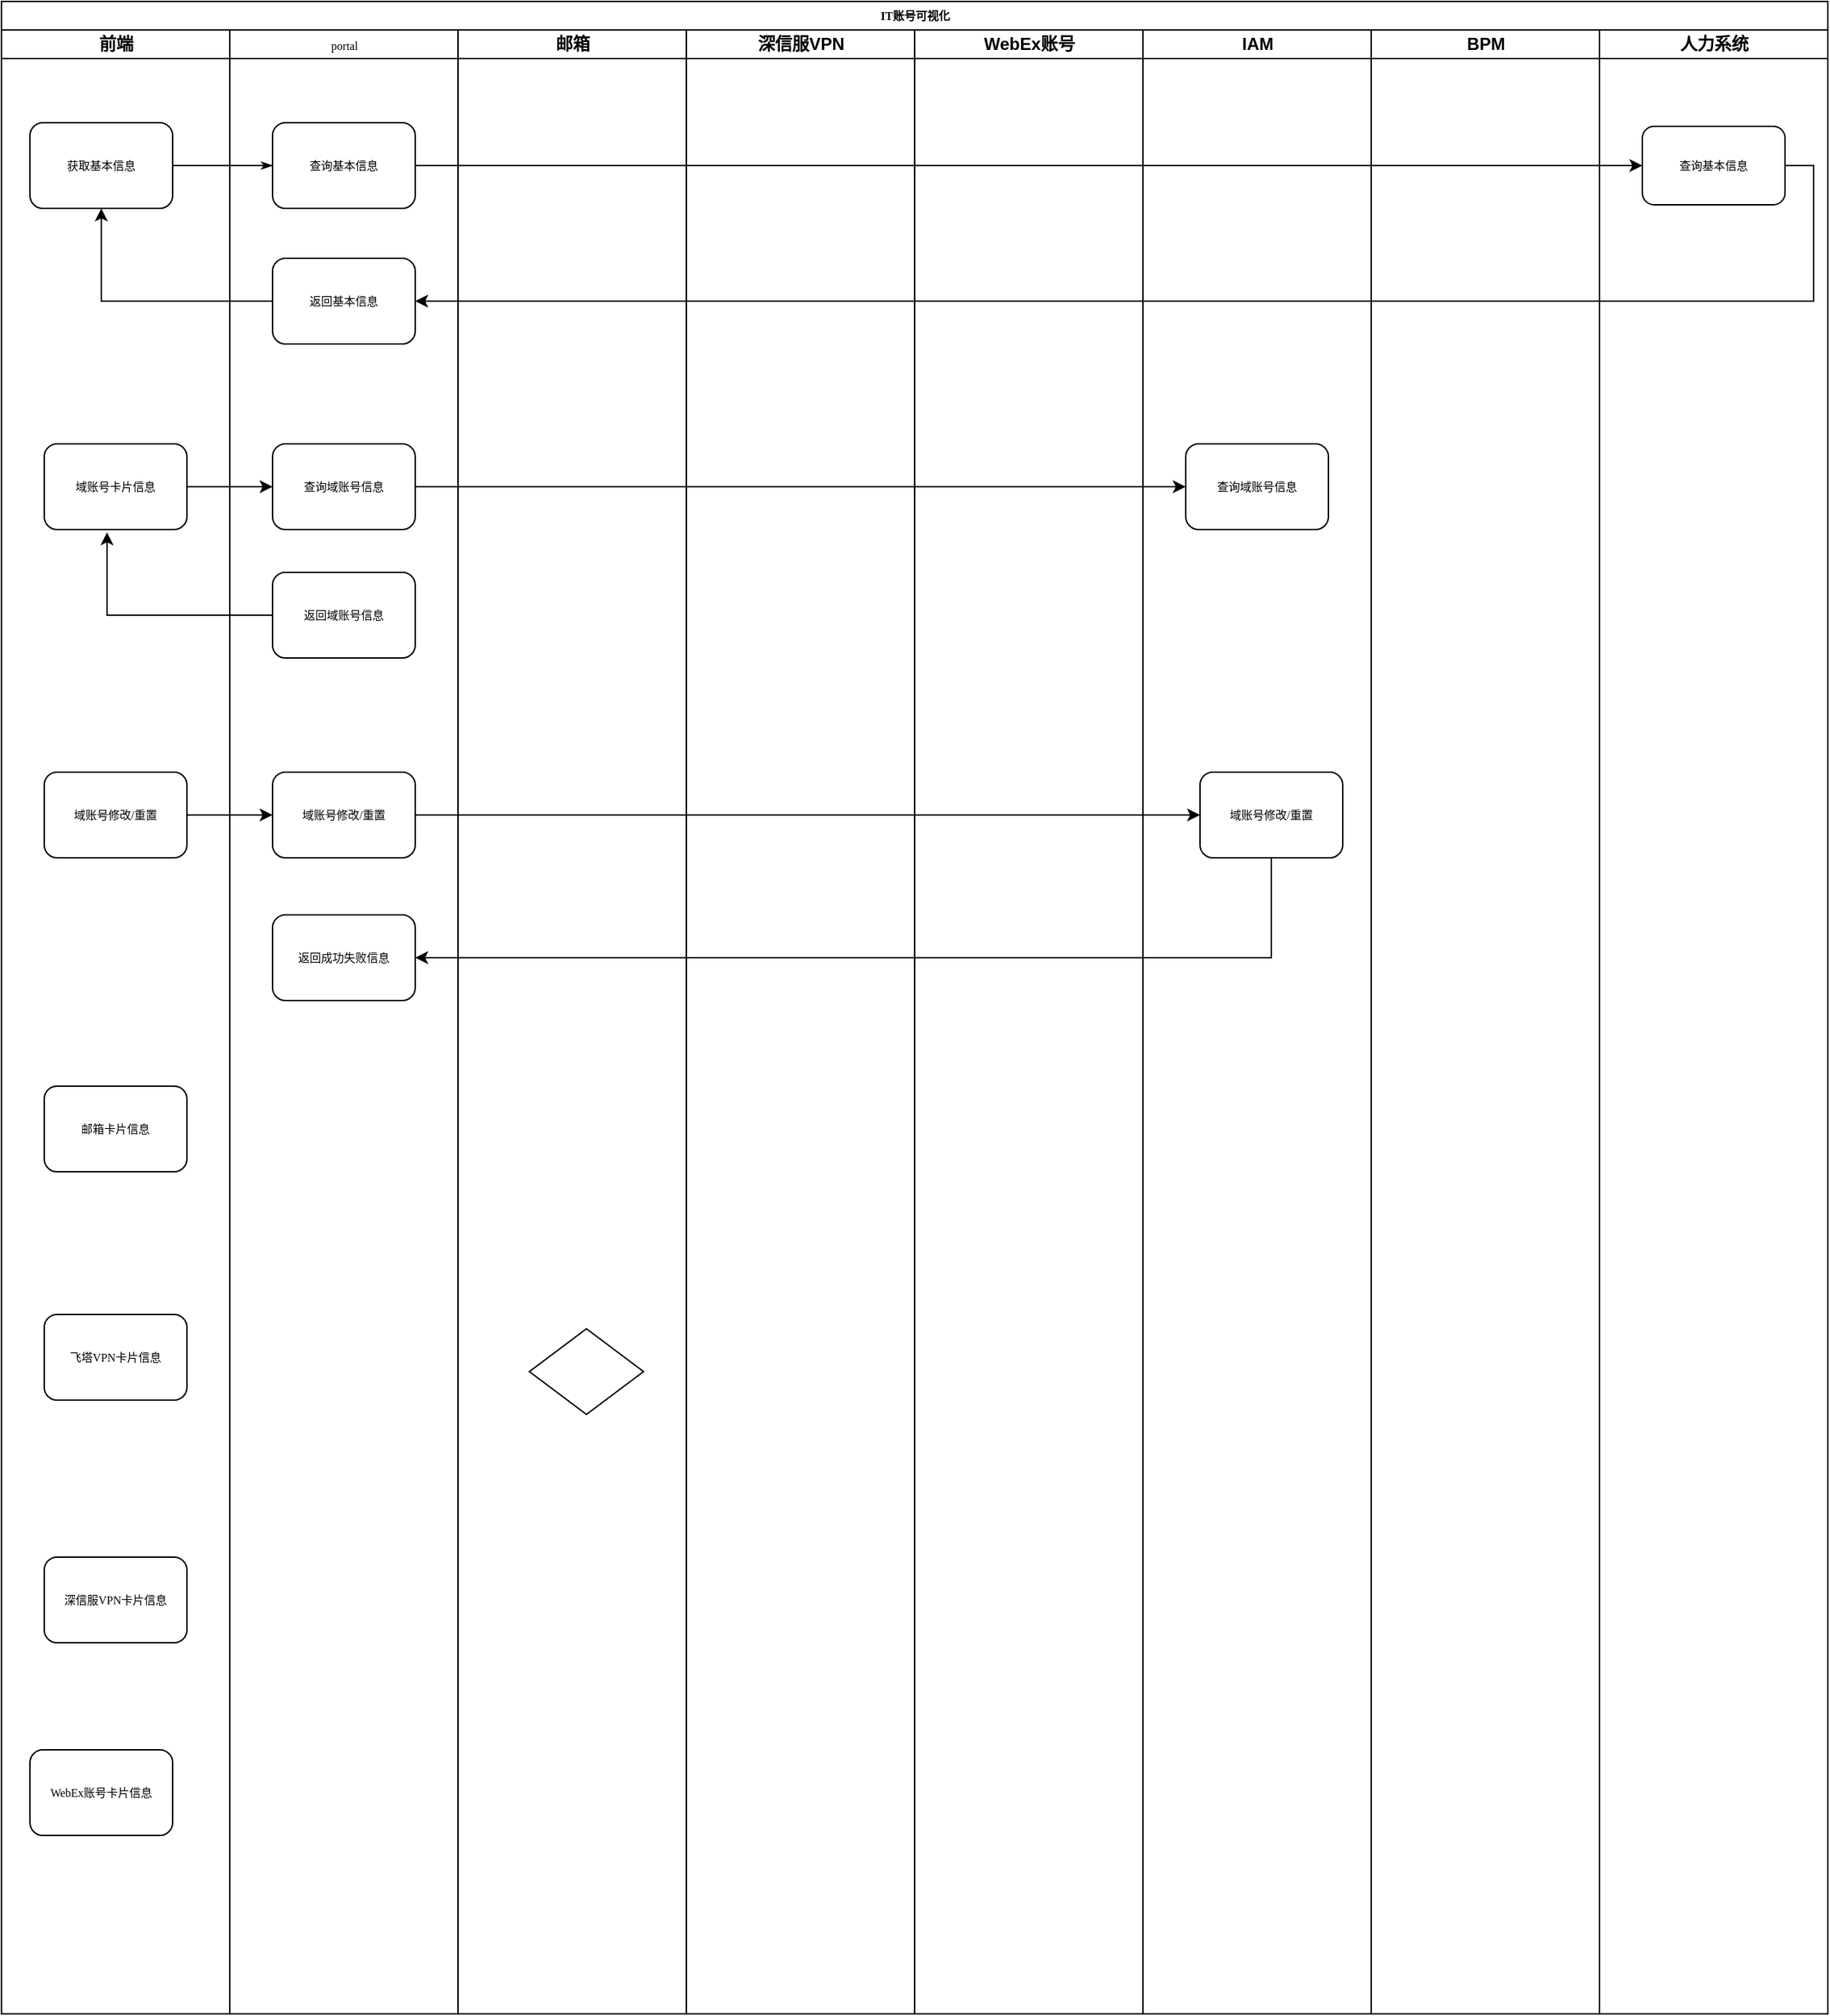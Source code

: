 <mxfile version="15.2.9" type="github">
  <diagram name="Page-1" id="74e2e168-ea6b-b213-b513-2b3c1d86103e">
    <mxGraphModel dx="2066" dy="1129" grid="1" gridSize="10" guides="1" tooltips="1" connect="1" arrows="1" fold="1" page="1" pageScale="1" pageWidth="1100" pageHeight="850" background="none" math="0" shadow="0">
      <root>
        <mxCell id="0" />
        <mxCell id="1" parent="0" />
        <mxCell id="77e6c97f196da883-1" value="IT账号可视化" style="swimlane;html=1;childLayout=stackLayout;startSize=20;rounded=0;shadow=0;labelBackgroundColor=none;strokeWidth=1;fontFamily=Verdana;fontSize=8;align=center;" parent="1" vertex="1">
          <mxGeometry x="370" y="50" width="1280" height="1410" as="geometry" />
        </mxCell>
        <mxCell id="77e6c97f196da883-26" style="edgeStyle=orthogonalEdgeStyle;rounded=1;html=1;labelBackgroundColor=none;startArrow=none;startFill=0;startSize=5;endArrow=classicThin;endFill=1;endSize=5;jettySize=auto;orthogonalLoop=1;strokeWidth=1;fontFamily=Verdana;fontSize=8" parent="77e6c97f196da883-1" source="77e6c97f196da883-8" target="77e6c97f196da883-11" edge="1">
          <mxGeometry relative="1" as="geometry" />
        </mxCell>
        <mxCell id="77e6c97f196da883-2" value="前端" style="swimlane;html=1;startSize=20;" parent="77e6c97f196da883-1" vertex="1">
          <mxGeometry y="20" width="160" height="1390" as="geometry" />
        </mxCell>
        <mxCell id="77e6c97f196da883-8" value="获取基本信息" style="rounded=1;whiteSpace=wrap;html=1;shadow=0;labelBackgroundColor=none;strokeWidth=1;fontFamily=Verdana;fontSize=8;align=center;" parent="77e6c97f196da883-2" vertex="1">
          <mxGeometry x="20" y="65" width="100" height="60" as="geometry" />
        </mxCell>
        <mxCell id="hE7h3HSLKEIrsSuIDKho-19" value="域账号卡片信息" style="rounded=1;whiteSpace=wrap;html=1;shadow=0;labelBackgroundColor=none;strokeWidth=1;fontFamily=Verdana;fontSize=8;align=center;" vertex="1" parent="77e6c97f196da883-2">
          <mxGeometry x="30" y="290" width="100" height="60" as="geometry" />
        </mxCell>
        <mxCell id="hE7h3HSLKEIrsSuIDKho-20" value="深信服VPN卡片信息" style="rounded=1;whiteSpace=wrap;html=1;shadow=0;labelBackgroundColor=none;strokeWidth=1;fontFamily=Verdana;fontSize=8;align=center;" vertex="1" parent="77e6c97f196da883-2">
          <mxGeometry x="30" y="1070" width="100" height="60" as="geometry" />
        </mxCell>
        <mxCell id="hE7h3HSLKEIrsSuIDKho-21" value="飞塔VPN卡片信息" style="rounded=1;whiteSpace=wrap;html=1;shadow=0;labelBackgroundColor=none;strokeWidth=1;fontFamily=Verdana;fontSize=8;align=center;" vertex="1" parent="77e6c97f196da883-2">
          <mxGeometry x="30" y="900" width="100" height="60" as="geometry" />
        </mxCell>
        <mxCell id="hE7h3HSLKEIrsSuIDKho-22" value="邮箱卡片信息" style="rounded=1;whiteSpace=wrap;html=1;shadow=0;labelBackgroundColor=none;strokeWidth=1;fontFamily=Verdana;fontSize=8;align=center;" vertex="1" parent="77e6c97f196da883-2">
          <mxGeometry x="30" y="740" width="100" height="60" as="geometry" />
        </mxCell>
        <mxCell id="hE7h3HSLKEIrsSuIDKho-23" value="WebEx账号卡片信息" style="rounded=1;whiteSpace=wrap;html=1;shadow=0;labelBackgroundColor=none;strokeWidth=1;fontFamily=Verdana;fontSize=8;align=center;" vertex="1" parent="77e6c97f196da883-2">
          <mxGeometry x="20" y="1205" width="100" height="60" as="geometry" />
        </mxCell>
        <mxCell id="hE7h3HSLKEIrsSuIDKho-30" value="域账号修改/重置" style="rounded=1;whiteSpace=wrap;html=1;shadow=0;labelBackgroundColor=none;strokeWidth=1;fontFamily=Verdana;fontSize=8;align=center;" vertex="1" parent="77e6c97f196da883-2">
          <mxGeometry x="30" y="520" width="100" height="60" as="geometry" />
        </mxCell>
        <mxCell id="77e6c97f196da883-3" value="&lt;span style=&quot;font-family: &amp;#34;verdana&amp;#34; ; font-size: 8px ; font-weight: 400&quot;&gt;portal&lt;/span&gt;" style="swimlane;html=1;startSize=20;" parent="77e6c97f196da883-1" vertex="1">
          <mxGeometry x="160" y="20" width="160" height="1390" as="geometry" />
        </mxCell>
        <mxCell id="77e6c97f196da883-11" value="&lt;span&gt;查询基本信息&lt;/span&gt;" style="rounded=1;whiteSpace=wrap;html=1;shadow=0;labelBackgroundColor=none;strokeWidth=1;fontFamily=Verdana;fontSize=8;align=center;" parent="77e6c97f196da883-3" vertex="1">
          <mxGeometry x="30" y="65" width="100" height="60" as="geometry" />
        </mxCell>
        <mxCell id="77e6c97f196da883-9" value="返回基本信息" style="rounded=1;whiteSpace=wrap;html=1;shadow=0;labelBackgroundColor=none;strokeWidth=1;fontFamily=Verdana;fontSize=8;align=center;" parent="77e6c97f196da883-3" vertex="1">
          <mxGeometry x="30" y="160" width="100" height="60" as="geometry" />
        </mxCell>
        <mxCell id="hE7h3HSLKEIrsSuIDKho-24" value="&lt;span&gt;查询域账号信息&lt;/span&gt;" style="rounded=1;whiteSpace=wrap;html=1;shadow=0;labelBackgroundColor=none;strokeWidth=1;fontFamily=Verdana;fontSize=8;align=center;" vertex="1" parent="77e6c97f196da883-3">
          <mxGeometry x="30" y="290" width="100" height="60" as="geometry" />
        </mxCell>
        <mxCell id="hE7h3HSLKEIrsSuIDKho-26" value="&lt;span&gt;返回域账号信息&lt;/span&gt;" style="rounded=1;whiteSpace=wrap;html=1;shadow=0;labelBackgroundColor=none;strokeWidth=1;fontFamily=Verdana;fontSize=8;align=center;" vertex="1" parent="77e6c97f196da883-3">
          <mxGeometry x="30" y="380" width="100" height="60" as="geometry" />
        </mxCell>
        <mxCell id="hE7h3HSLKEIrsSuIDKho-31" value="域账号修改/重置" style="rounded=1;whiteSpace=wrap;html=1;shadow=0;labelBackgroundColor=none;strokeWidth=1;fontFamily=Verdana;fontSize=8;align=center;" vertex="1" parent="77e6c97f196da883-3">
          <mxGeometry x="30" y="520" width="100" height="60" as="geometry" />
        </mxCell>
        <mxCell id="hE7h3HSLKEIrsSuIDKho-35" value="&lt;span&gt;返回成功失败信息&lt;/span&gt;" style="rounded=1;whiteSpace=wrap;html=1;shadow=0;labelBackgroundColor=none;strokeWidth=1;fontFamily=Verdana;fontSize=8;align=center;" vertex="1" parent="77e6c97f196da883-3">
          <mxGeometry x="30" y="620" width="100" height="60" as="geometry" />
        </mxCell>
        <mxCell id="77e6c97f196da883-5" value="邮箱" style="swimlane;html=1;startSize=20;" parent="77e6c97f196da883-1" vertex="1">
          <mxGeometry x="320" y="20" width="160" height="1390" as="geometry" />
        </mxCell>
        <mxCell id="77e6c97f196da883-20" value="" style="rhombus;whiteSpace=wrap;html=1;rounded=0;shadow=0;labelBackgroundColor=none;strokeWidth=1;fontFamily=Verdana;fontSize=8;align=center;" parent="77e6c97f196da883-5" vertex="1">
          <mxGeometry x="50" y="910" width="80" height="60" as="geometry" />
        </mxCell>
        <mxCell id="77e6c97f196da883-7" value="深信服VPN" style="swimlane;html=1;startSize=20;" parent="77e6c97f196da883-1" vertex="1">
          <mxGeometry x="480" y="20" width="160" height="1390" as="geometry" />
        </mxCell>
        <mxCell id="hE7h3HSLKEIrsSuIDKho-1" value="WebEx账号" style="swimlane;html=1;startSize=20;" vertex="1" parent="77e6c97f196da883-1">
          <mxGeometry x="640" y="20" width="160" height="1390" as="geometry" />
        </mxCell>
        <mxCell id="hE7h3HSLKEIrsSuIDKho-4" value="IAM" style="swimlane;html=1;startSize=20;" vertex="1" parent="77e6c97f196da883-1">
          <mxGeometry x="800" y="20" width="160" height="1390" as="geometry" />
        </mxCell>
        <mxCell id="hE7h3HSLKEIrsSuIDKho-25" value="&lt;span&gt;查询域账号信息&lt;/span&gt;" style="rounded=1;whiteSpace=wrap;html=1;shadow=0;labelBackgroundColor=none;strokeWidth=1;fontFamily=Verdana;fontSize=8;align=center;" vertex="1" parent="hE7h3HSLKEIrsSuIDKho-4">
          <mxGeometry x="30" y="290" width="100" height="60" as="geometry" />
        </mxCell>
        <mxCell id="hE7h3HSLKEIrsSuIDKho-33" value="域账号修改/重置" style="rounded=1;whiteSpace=wrap;html=1;shadow=0;labelBackgroundColor=none;strokeWidth=1;fontFamily=Verdana;fontSize=8;align=center;" vertex="1" parent="hE7h3HSLKEIrsSuIDKho-4">
          <mxGeometry x="40" y="520" width="100" height="60" as="geometry" />
        </mxCell>
        <mxCell id="hE7h3HSLKEIrsSuIDKho-6" value="BPM" style="swimlane;html=1;startSize=20;" vertex="1" parent="77e6c97f196da883-1">
          <mxGeometry x="960" y="20" width="160" height="1390" as="geometry" />
        </mxCell>
        <mxCell id="hE7h3HSLKEIrsSuIDKho-8" value="人力系统" style="swimlane;html=1;startSize=20;" vertex="1" parent="77e6c97f196da883-1">
          <mxGeometry x="1120" y="20" width="160" height="1390" as="geometry" />
        </mxCell>
        <mxCell id="hE7h3HSLKEIrsSuIDKho-11" value="&lt;span&gt;查询基本信息&lt;/span&gt;" style="rounded=1;whiteSpace=wrap;html=1;shadow=0;labelBackgroundColor=none;strokeWidth=1;fontFamily=Verdana;fontSize=8;align=center;" vertex="1" parent="hE7h3HSLKEIrsSuIDKho-8">
          <mxGeometry x="30" y="67.5" width="100" height="55" as="geometry" />
        </mxCell>
        <mxCell id="hE7h3HSLKEIrsSuIDKho-12" style="edgeStyle=orthogonalEdgeStyle;rounded=0;orthogonalLoop=1;jettySize=auto;html=1;entryX=0;entryY=0.5;entryDx=0;entryDy=0;" edge="1" parent="77e6c97f196da883-1" source="77e6c97f196da883-11" target="hE7h3HSLKEIrsSuIDKho-11">
          <mxGeometry relative="1" as="geometry">
            <mxPoint x="1230" y="120" as="targetPoint" />
          </mxGeometry>
        </mxCell>
        <mxCell id="hE7h3HSLKEIrsSuIDKho-16" style="edgeStyle=orthogonalEdgeStyle;rounded=0;orthogonalLoop=1;jettySize=auto;html=1;entryX=1;entryY=0.5;entryDx=0;entryDy=0;" edge="1" parent="77e6c97f196da883-1" source="hE7h3HSLKEIrsSuIDKho-11" target="77e6c97f196da883-9">
          <mxGeometry relative="1" as="geometry">
            <mxPoint x="320" y="210" as="targetPoint" />
            <Array as="points">
              <mxPoint x="1270" y="115" />
              <mxPoint x="1270" y="210" />
            </Array>
          </mxGeometry>
        </mxCell>
        <mxCell id="hE7h3HSLKEIrsSuIDKho-18" style="edgeStyle=orthogonalEdgeStyle;rounded=0;orthogonalLoop=1;jettySize=auto;html=1;entryX=0.5;entryY=1;entryDx=0;entryDy=0;" edge="1" parent="77e6c97f196da883-1" source="77e6c97f196da883-9" target="77e6c97f196da883-8">
          <mxGeometry relative="1" as="geometry" />
        </mxCell>
        <mxCell id="hE7h3HSLKEIrsSuIDKho-27" style="edgeStyle=orthogonalEdgeStyle;rounded=0;orthogonalLoop=1;jettySize=auto;html=1;entryX=0.44;entryY=1.033;entryDx=0;entryDy=0;entryPerimeter=0;" edge="1" parent="77e6c97f196da883-1" source="hE7h3HSLKEIrsSuIDKho-26" target="hE7h3HSLKEIrsSuIDKho-19">
          <mxGeometry relative="1" as="geometry" />
        </mxCell>
        <mxCell id="hE7h3HSLKEIrsSuIDKho-28" style="edgeStyle=orthogonalEdgeStyle;rounded=0;orthogonalLoop=1;jettySize=auto;html=1;entryX=0;entryY=0.5;entryDx=0;entryDy=0;" edge="1" parent="77e6c97f196da883-1" source="hE7h3HSLKEIrsSuIDKho-19" target="hE7h3HSLKEIrsSuIDKho-24">
          <mxGeometry relative="1" as="geometry" />
        </mxCell>
        <mxCell id="hE7h3HSLKEIrsSuIDKho-29" style="edgeStyle=orthogonalEdgeStyle;rounded=0;orthogonalLoop=1;jettySize=auto;html=1;" edge="1" parent="77e6c97f196da883-1" source="hE7h3HSLKEIrsSuIDKho-24" target="hE7h3HSLKEIrsSuIDKho-25">
          <mxGeometry relative="1" as="geometry" />
        </mxCell>
        <mxCell id="hE7h3HSLKEIrsSuIDKho-32" style="edgeStyle=orthogonalEdgeStyle;rounded=0;orthogonalLoop=1;jettySize=auto;html=1;entryX=0;entryY=0.5;entryDx=0;entryDy=0;" edge="1" parent="77e6c97f196da883-1" source="hE7h3HSLKEIrsSuIDKho-30" target="hE7h3HSLKEIrsSuIDKho-31">
          <mxGeometry relative="1" as="geometry" />
        </mxCell>
        <mxCell id="hE7h3HSLKEIrsSuIDKho-34" style="edgeStyle=orthogonalEdgeStyle;rounded=0;orthogonalLoop=1;jettySize=auto;html=1;entryX=0;entryY=0.5;entryDx=0;entryDy=0;" edge="1" parent="77e6c97f196da883-1" source="hE7h3HSLKEIrsSuIDKho-31" target="hE7h3HSLKEIrsSuIDKho-33">
          <mxGeometry relative="1" as="geometry" />
        </mxCell>
        <mxCell id="hE7h3HSLKEIrsSuIDKho-36" style="edgeStyle=orthogonalEdgeStyle;rounded=0;orthogonalLoop=1;jettySize=auto;html=1;entryX=1;entryY=0.5;entryDx=0;entryDy=0;" edge="1" parent="77e6c97f196da883-1" source="hE7h3HSLKEIrsSuIDKho-33" target="hE7h3HSLKEIrsSuIDKho-35">
          <mxGeometry relative="1" as="geometry">
            <Array as="points">
              <mxPoint x="890" y="670" />
            </Array>
          </mxGeometry>
        </mxCell>
      </root>
    </mxGraphModel>
  </diagram>
</mxfile>

